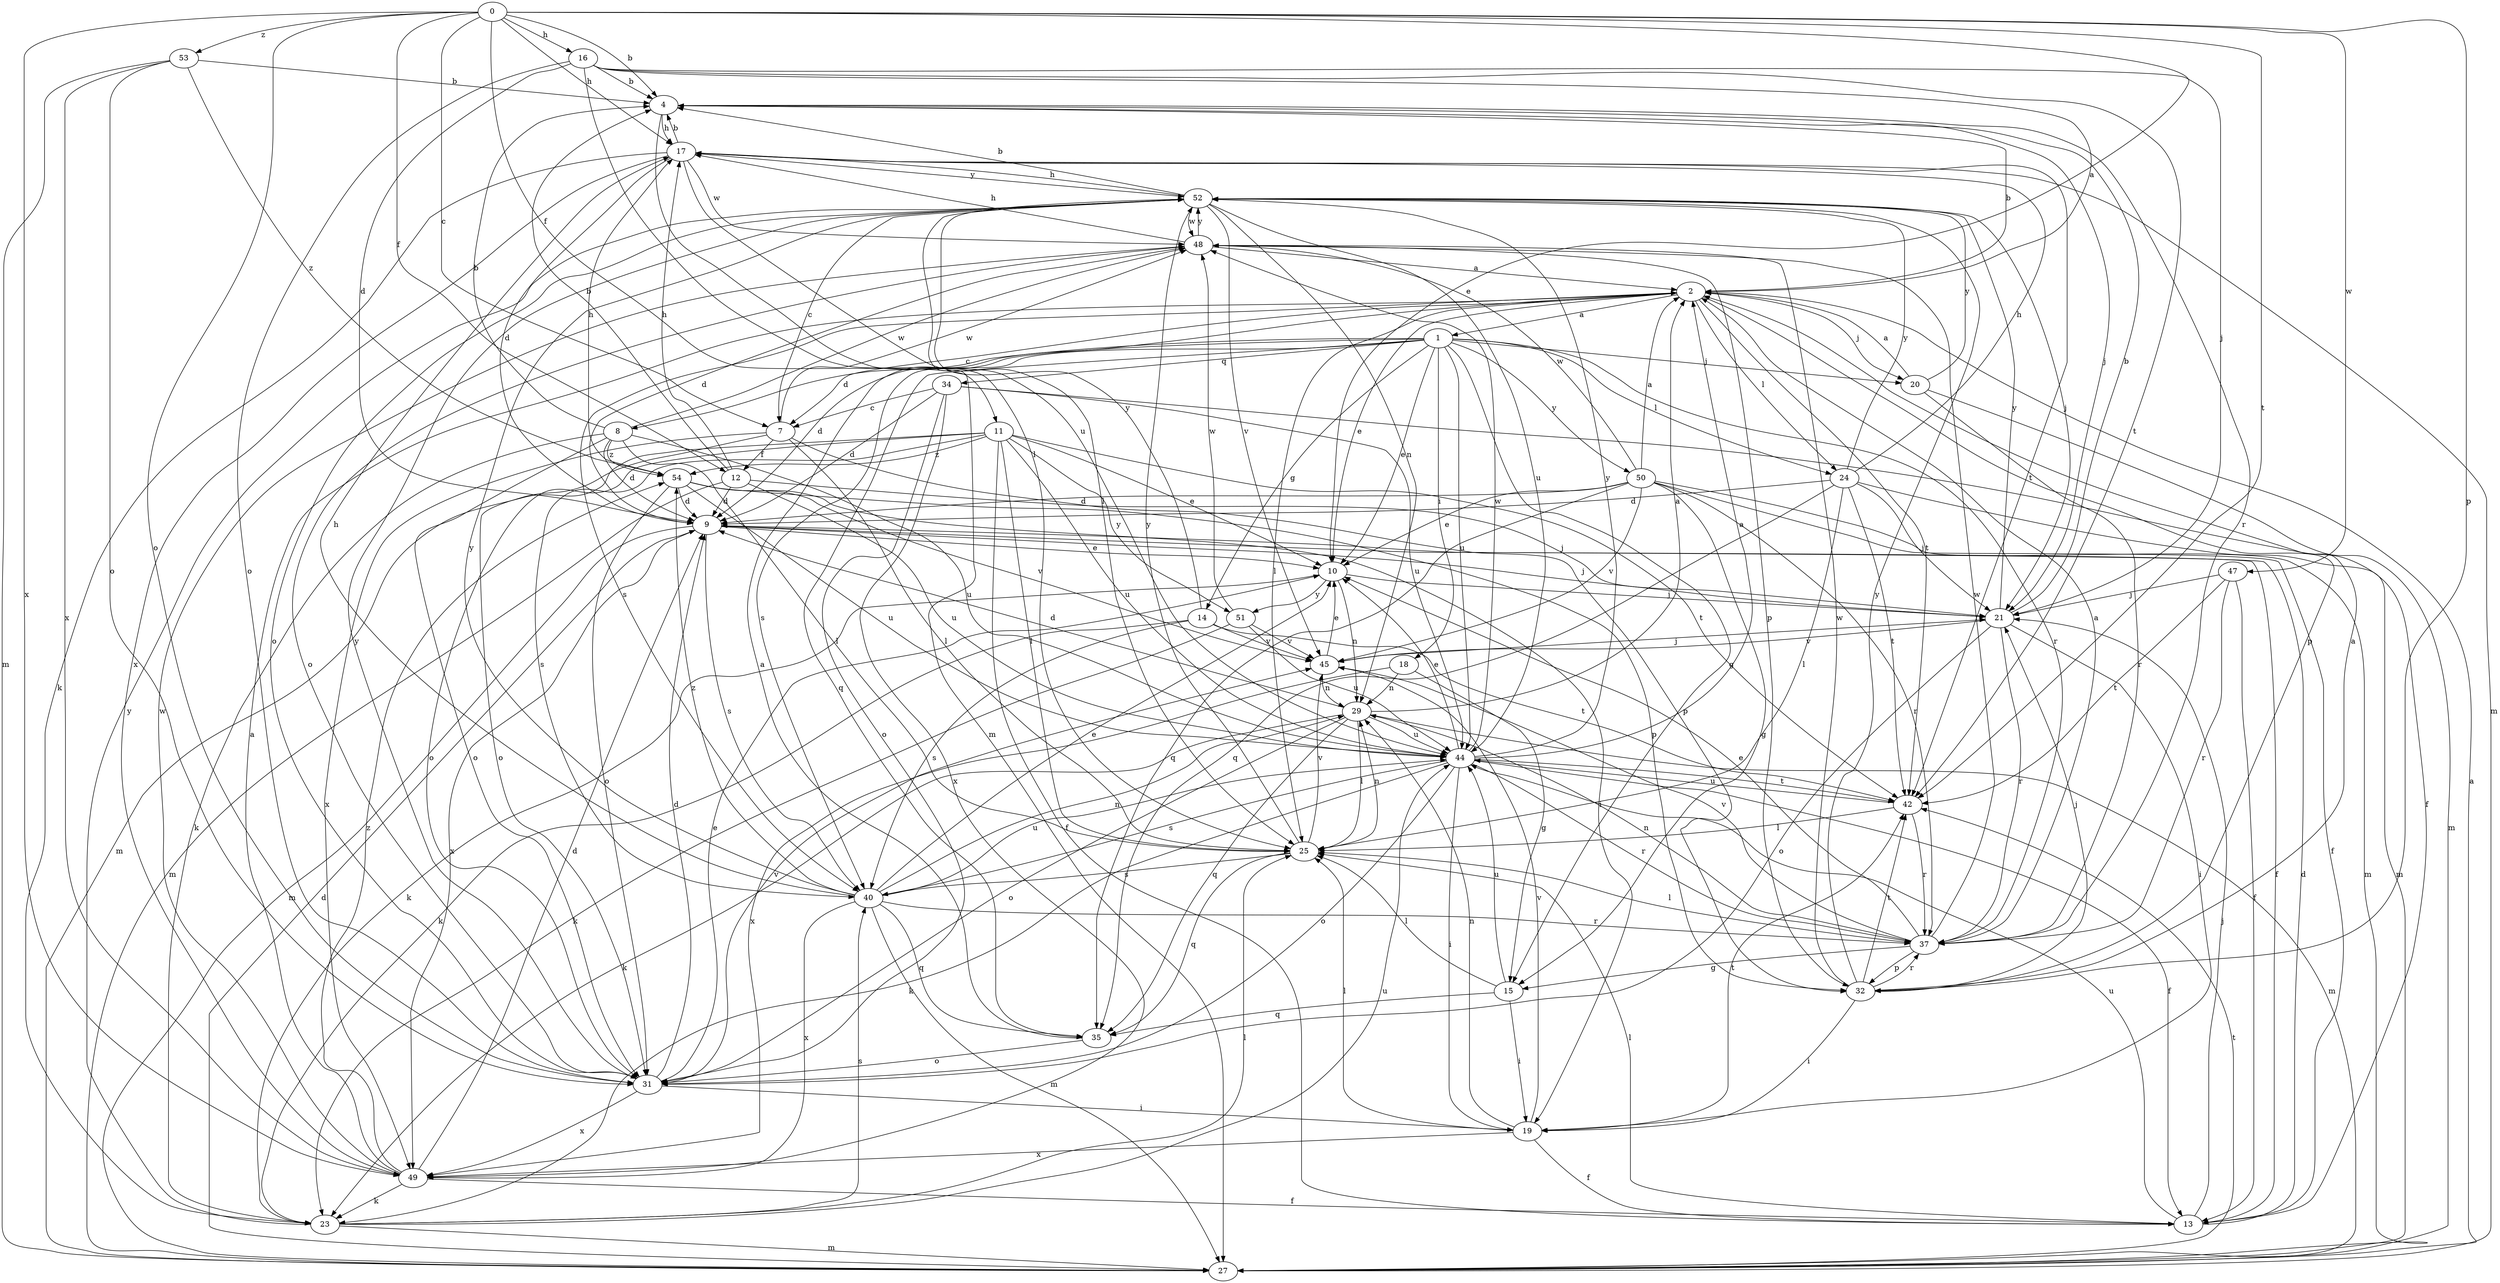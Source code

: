 strict digraph  {
0;
1;
2;
4;
7;
8;
9;
10;
11;
12;
13;
14;
15;
16;
17;
18;
19;
20;
21;
23;
24;
25;
27;
29;
31;
32;
34;
35;
37;
40;
42;
44;
45;
47;
48;
49;
50;
51;
52;
53;
54;
0 -> 4  [label=b];
0 -> 7  [label=c];
0 -> 10  [label=e];
0 -> 11  [label=f];
0 -> 12  [label=f];
0 -> 16  [label=h];
0 -> 17  [label=h];
0 -> 31  [label=o];
0 -> 32  [label=p];
0 -> 42  [label=t];
0 -> 47  [label=w];
0 -> 49  [label=x];
0 -> 53  [label=z];
1 -> 8  [label=d];
1 -> 9  [label=d];
1 -> 10  [label=e];
1 -> 14  [label=g];
1 -> 15  [label=g];
1 -> 18  [label=i];
1 -> 20  [label=j];
1 -> 24  [label=l];
1 -> 34  [label=q];
1 -> 35  [label=q];
1 -> 37  [label=r];
1 -> 40  [label=s];
1 -> 44  [label=u];
1 -> 50  [label=y];
2 -> 1  [label=a];
2 -> 4  [label=b];
2 -> 7  [label=c];
2 -> 10  [label=e];
2 -> 20  [label=j];
2 -> 24  [label=l];
2 -> 25  [label=l];
2 -> 32  [label=p];
2 -> 40  [label=s];
2 -> 42  [label=t];
4 -> 17  [label=h];
4 -> 21  [label=j];
4 -> 37  [label=r];
4 -> 44  [label=u];
7 -> 12  [label=f];
7 -> 25  [label=l];
7 -> 31  [label=o];
7 -> 32  [label=p];
7 -> 48  [label=w];
7 -> 49  [label=x];
8 -> 4  [label=b];
8 -> 9  [label=d];
8 -> 23  [label=k];
8 -> 25  [label=l];
8 -> 31  [label=o];
8 -> 44  [label=u];
8 -> 48  [label=w];
8 -> 54  [label=z];
9 -> 10  [label=e];
9 -> 13  [label=f];
9 -> 21  [label=j];
9 -> 27  [label=m];
9 -> 40  [label=s];
9 -> 49  [label=x];
10 -> 21  [label=j];
10 -> 23  [label=k];
10 -> 29  [label=n];
10 -> 51  [label=y];
11 -> 10  [label=e];
11 -> 13  [label=f];
11 -> 25  [label=l];
11 -> 27  [label=m];
11 -> 31  [label=o];
11 -> 40  [label=s];
11 -> 42  [label=t];
11 -> 44  [label=u];
11 -> 51  [label=y];
11 -> 54  [label=z];
12 -> 4  [label=b];
12 -> 9  [label=d];
12 -> 17  [label=h];
12 -> 21  [label=j];
12 -> 27  [label=m];
12 -> 44  [label=u];
13 -> 9  [label=d];
13 -> 21  [label=j];
13 -> 25  [label=l];
13 -> 44  [label=u];
14 -> 23  [label=k];
14 -> 40  [label=s];
14 -> 42  [label=t];
14 -> 45  [label=v];
14 -> 52  [label=y];
15 -> 19  [label=i];
15 -> 25  [label=l];
15 -> 35  [label=q];
15 -> 44  [label=u];
16 -> 2  [label=a];
16 -> 4  [label=b];
16 -> 9  [label=d];
16 -> 21  [label=j];
16 -> 25  [label=l];
16 -> 31  [label=o];
16 -> 42  [label=t];
17 -> 4  [label=b];
17 -> 9  [label=d];
17 -> 23  [label=k];
17 -> 25  [label=l];
17 -> 27  [label=m];
17 -> 42  [label=t];
17 -> 48  [label=w];
17 -> 49  [label=x];
17 -> 52  [label=y];
18 -> 15  [label=g];
18 -> 29  [label=n];
18 -> 49  [label=x];
19 -> 13  [label=f];
19 -> 25  [label=l];
19 -> 29  [label=n];
19 -> 42  [label=t];
19 -> 45  [label=v];
19 -> 49  [label=x];
20 -> 2  [label=a];
20 -> 27  [label=m];
20 -> 37  [label=r];
20 -> 52  [label=y];
21 -> 4  [label=b];
21 -> 19  [label=i];
21 -> 31  [label=o];
21 -> 37  [label=r];
21 -> 45  [label=v];
21 -> 52  [label=y];
23 -> 25  [label=l];
23 -> 27  [label=m];
23 -> 40  [label=s];
23 -> 44  [label=u];
23 -> 52  [label=y];
24 -> 9  [label=d];
24 -> 17  [label=h];
24 -> 21  [label=j];
24 -> 25  [label=l];
24 -> 27  [label=m];
24 -> 35  [label=q];
24 -> 42  [label=t];
24 -> 52  [label=y];
25 -> 29  [label=n];
25 -> 35  [label=q];
25 -> 40  [label=s];
25 -> 45  [label=v];
25 -> 52  [label=y];
27 -> 2  [label=a];
27 -> 9  [label=d];
27 -> 42  [label=t];
29 -> 2  [label=a];
29 -> 9  [label=d];
29 -> 23  [label=k];
29 -> 25  [label=l];
29 -> 27  [label=m];
29 -> 31  [label=o];
29 -> 35  [label=q];
29 -> 44  [label=u];
31 -> 9  [label=d];
31 -> 10  [label=e];
31 -> 19  [label=i];
31 -> 45  [label=v];
31 -> 49  [label=x];
31 -> 52  [label=y];
32 -> 2  [label=a];
32 -> 19  [label=i];
32 -> 21  [label=j];
32 -> 37  [label=r];
32 -> 42  [label=t];
32 -> 48  [label=w];
32 -> 52  [label=y];
34 -> 7  [label=c];
34 -> 9  [label=d];
34 -> 13  [label=f];
34 -> 31  [label=o];
34 -> 44  [label=u];
34 -> 49  [label=x];
35 -> 2  [label=a];
35 -> 31  [label=o];
37 -> 2  [label=a];
37 -> 10  [label=e];
37 -> 15  [label=g];
37 -> 25  [label=l];
37 -> 29  [label=n];
37 -> 32  [label=p];
37 -> 45  [label=v];
37 -> 48  [label=w];
40 -> 10  [label=e];
40 -> 17  [label=h];
40 -> 27  [label=m];
40 -> 29  [label=n];
40 -> 35  [label=q];
40 -> 37  [label=r];
40 -> 44  [label=u];
40 -> 49  [label=x];
40 -> 52  [label=y];
40 -> 54  [label=z];
42 -> 25  [label=l];
42 -> 37  [label=r];
42 -> 44  [label=u];
44 -> 2  [label=a];
44 -> 10  [label=e];
44 -> 13  [label=f];
44 -> 19  [label=i];
44 -> 23  [label=k];
44 -> 31  [label=o];
44 -> 37  [label=r];
44 -> 40  [label=s];
44 -> 42  [label=t];
44 -> 48  [label=w];
44 -> 52  [label=y];
45 -> 10  [label=e];
45 -> 21  [label=j];
45 -> 29  [label=n];
47 -> 13  [label=f];
47 -> 21  [label=j];
47 -> 37  [label=r];
47 -> 42  [label=t];
48 -> 2  [label=a];
48 -> 9  [label=d];
48 -> 17  [label=h];
48 -> 31  [label=o];
48 -> 32  [label=p];
48 -> 52  [label=y];
49 -> 2  [label=a];
49 -> 9  [label=d];
49 -> 13  [label=f];
49 -> 23  [label=k];
49 -> 48  [label=w];
49 -> 54  [label=z];
50 -> 2  [label=a];
50 -> 9  [label=d];
50 -> 10  [label=e];
50 -> 13  [label=f];
50 -> 15  [label=g];
50 -> 27  [label=m];
50 -> 35  [label=q];
50 -> 37  [label=r];
50 -> 45  [label=v];
50 -> 48  [label=w];
51 -> 23  [label=k];
51 -> 44  [label=u];
51 -> 45  [label=v];
51 -> 48  [label=w];
52 -> 4  [label=b];
52 -> 7  [label=c];
52 -> 17  [label=h];
52 -> 21  [label=j];
52 -> 27  [label=m];
52 -> 29  [label=n];
52 -> 31  [label=o];
52 -> 44  [label=u];
52 -> 45  [label=v];
52 -> 48  [label=w];
53 -> 4  [label=b];
53 -> 27  [label=m];
53 -> 31  [label=o];
53 -> 49  [label=x];
53 -> 54  [label=z];
54 -> 9  [label=d];
54 -> 17  [label=h];
54 -> 19  [label=i];
54 -> 31  [label=o];
54 -> 32  [label=p];
54 -> 44  [label=u];
54 -> 45  [label=v];
}
